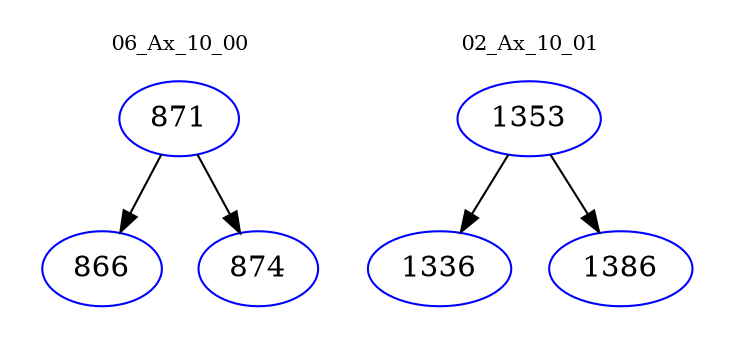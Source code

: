 digraph{
subgraph cluster_0 {
color = white
label = "06_Ax_10_00";
fontsize=10;
T0_871 [label="871", color="blue"]
T0_871 -> T0_866 [color="black"]
T0_866 [label="866", color="blue"]
T0_871 -> T0_874 [color="black"]
T0_874 [label="874", color="blue"]
}
subgraph cluster_1 {
color = white
label = "02_Ax_10_01";
fontsize=10;
T1_1353 [label="1353", color="blue"]
T1_1353 -> T1_1336 [color="black"]
T1_1336 [label="1336", color="blue"]
T1_1353 -> T1_1386 [color="black"]
T1_1386 [label="1386", color="blue"]
}
}
